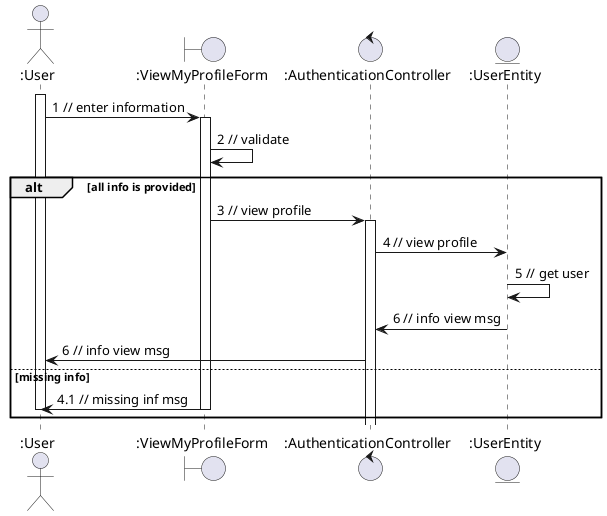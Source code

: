 @startuml
actor ":User"
boundary ":ViewMyProfileForm"
control ":AuthenticationController"
entity ":UserEntity"
activate ":User"
":User" -> ":ViewMyProfileForm" : 1 // enter information
activate ":ViewMyProfileForm"
":ViewMyProfileForm" -> ":ViewMyProfileForm" : 2 // validate
alt all info is provided

":ViewMyProfileForm" -> ":AuthenticationController" : 3 // view profile
activate ":AuthenticationController"
":AuthenticationController" -> ":UserEntity" : 4 // view profile
":UserEntity" -> ":UserEntity" : 5 // get user
":UserEntity" -> ":AuthenticationController" : 6 // info view msg
":AuthenticationController"  -> ":User" : 6 // info view msg
else missing info

":ViewMyProfileForm" -> ":User" : 4.1 // missing inf msg
deactivate ":ViewMyProfileForm"
deactivate ":User"
end
@enduml